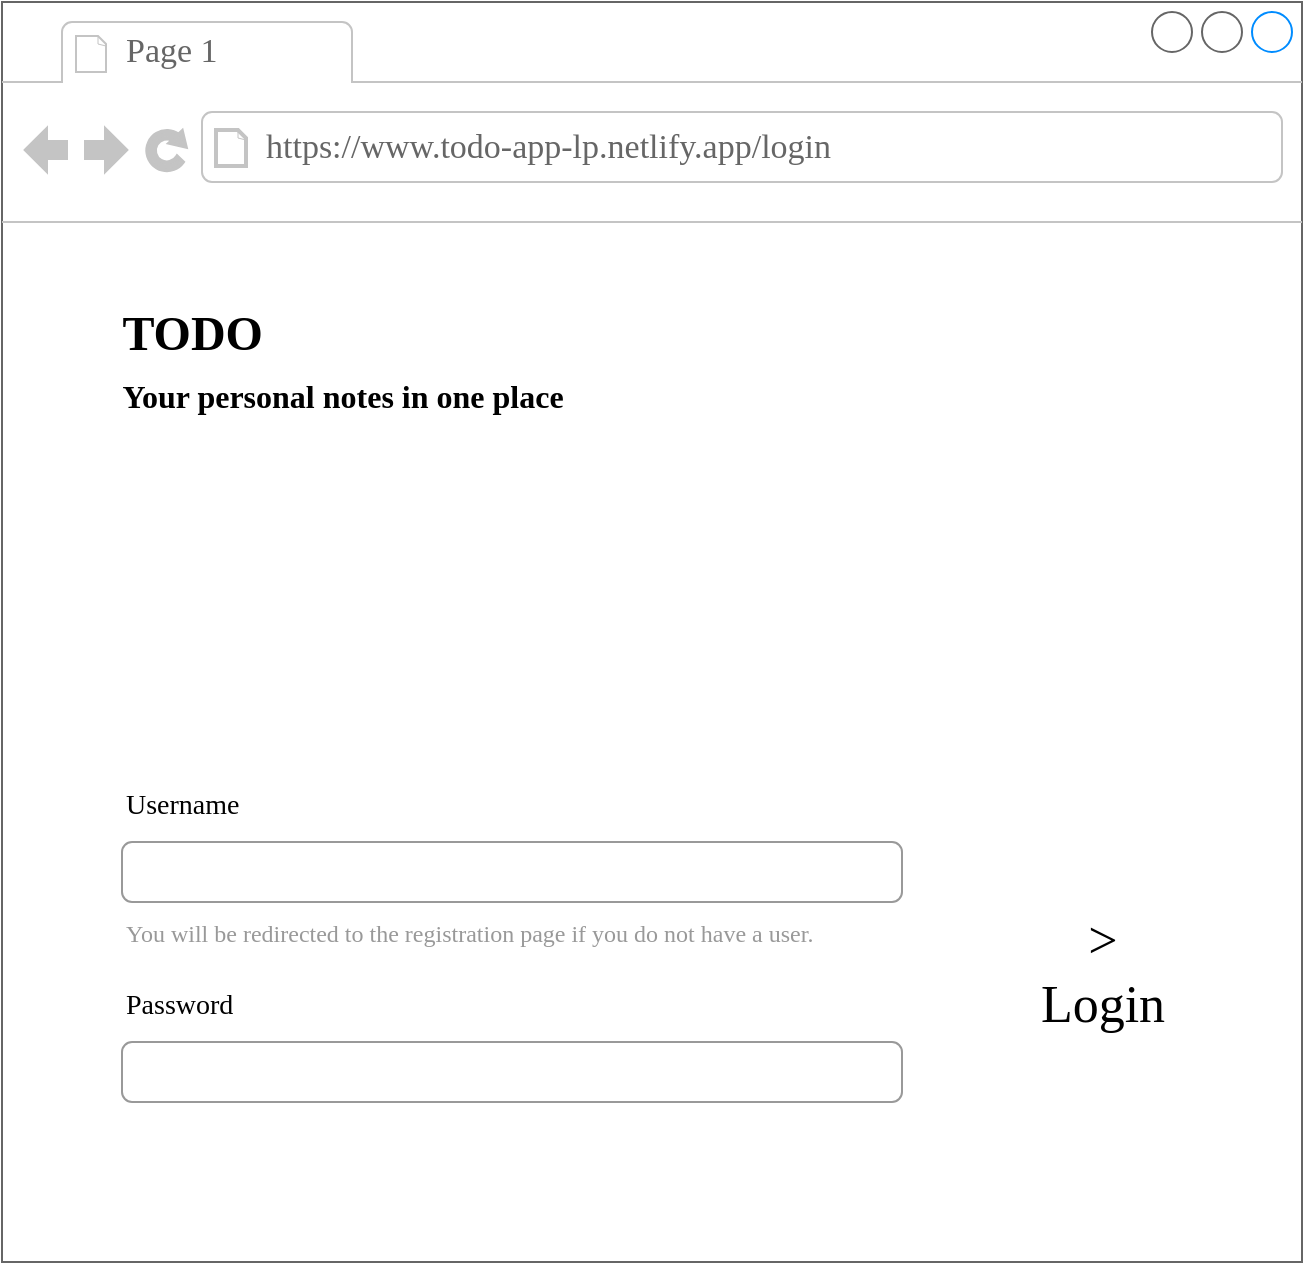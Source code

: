 <mxfile version="14.1.4" type="github" pages="5">
  <diagram id="JGnoUJ59wjyyUFprVWpa" name="Login Page">
    <mxGraphModel dx="1422" dy="763" grid="1" gridSize="10" guides="1" tooltips="1" connect="1" arrows="1" fold="1" page="1" pageScale="1" pageWidth="850" pageHeight="1100" math="0" shadow="0">
      <root>
        <mxCell id="0" />
        <mxCell id="1" parent="0" />
        <mxCell id="V4Uo2bG0KVkIkWlAtBhy-1" value="" style="strokeWidth=1;shadow=0;dashed=0;align=center;html=1;shape=mxgraph.mockup.containers.browserWindow;rSize=0;strokeColor=#666666;strokeColor2=#008cff;strokeColor3=#c4c4c4;mainText=,;recursiveResize=0;fontFamily=BitterPro-BoldItalic;" vertex="1" parent="1">
          <mxGeometry x="70" y="50" width="650" height="630" as="geometry" />
        </mxCell>
        <mxCell id="V4Uo2bG0KVkIkWlAtBhy-2" value="Page 1" style="strokeWidth=1;shadow=0;dashed=0;align=center;html=1;shape=mxgraph.mockup.containers.anchor;fontSize=17;fontColor=#666666;align=left;fontFamily=BitterPro-BoldItalic;" vertex="1" parent="V4Uo2bG0KVkIkWlAtBhy-1">
          <mxGeometry x="60" y="12" width="110" height="26" as="geometry" />
        </mxCell>
        <mxCell id="V4Uo2bG0KVkIkWlAtBhy-3" value="https://www.todo-app-lp.netlify.app/login" style="strokeWidth=1;shadow=0;dashed=0;align=center;html=1;shape=mxgraph.mockup.containers.anchor;rSize=0;fontSize=17;fontColor=#666666;align=left;fontFamily=BitterPro-BoldItalic;" vertex="1" parent="V4Uo2bG0KVkIkWlAtBhy-1">
          <mxGeometry x="130" y="60" width="320" height="26" as="geometry" />
        </mxCell>
        <mxCell id="VI6_glTV6cUCQyx0rmu6-1" value="&lt;div align=&quot;left&quot;&gt;TODO&lt;/div&gt;&lt;div&gt;&lt;font style=&quot;font-size: 16px&quot;&gt;Your personal notes in one place&lt;/font&gt;&lt;br&gt;&lt;/div&gt;" style="text;strokeColor=none;fillColor=none;html=1;fontSize=24;fontStyle=1;verticalAlign=middle;align=center;fontFamily=BitterPro-BoldItalic;" vertex="1" parent="V4Uo2bG0KVkIkWlAtBhy-1">
          <mxGeometry x="120" y="160" width="100" height="40" as="geometry" />
        </mxCell>
        <mxCell id="VI6_glTV6cUCQyx0rmu6-8" value="&lt;div style=&quot;font-size: 26px&quot;&gt;&lt;font style=&quot;font-size: 26px&quot; face=&quot;BitterPro-BoldItalic&quot;&gt;&amp;gt;&lt;/font&gt;&lt;/div&gt;&lt;div style=&quot;font-size: 26px&quot;&gt;&lt;font style=&quot;font-size: 26px&quot; face=&quot;BitterPro-BoldItalic&quot;&gt;Login&lt;br&gt;&lt;/font&gt;&lt;/div&gt;" style="html=1;shadow=0;dashed=0;shape=mxgraph.bootstrap.rrect;rSize=5;strokeColor=none;align=center;fontSize=14;fillColor=none;fontFamily=BitterPro-BoldItalic;" vertex="1" parent="V4Uo2bG0KVkIkWlAtBhy-1">
          <mxGeometry width="160" height="130" relative="1" as="geometry">
            <mxPoint x="470" y="420" as="offset" />
          </mxGeometry>
        </mxCell>
        <mxCell id="VI6_glTV6cUCQyx0rmu6-9" value="" style="group;fontFamily=BitterPro-BoldItalic;" vertex="1" connectable="0" parent="V4Uo2bG0KVkIkWlAtBhy-1">
          <mxGeometry x="60" y="380" width="390" height="170" as="geometry" />
        </mxCell>
        <mxCell id="VI6_glTV6cUCQyx0rmu6-2" value="Username" style="fillColor=none;strokeColor=none;align=left;fontSize=14;fontFamily=BitterPro-BoldItalic;" vertex="1" parent="VI6_glTV6cUCQyx0rmu6-9">
          <mxGeometry width="260" height="40" relative="1" as="geometry">
            <mxPoint as="offset" />
          </mxGeometry>
        </mxCell>
        <mxCell id="VI6_glTV6cUCQyx0rmu6-3" value="" style="html=1;shadow=0;dashed=0;shape=mxgraph.bootstrap.rrect;rSize=5;fillColor=none;strokeColor=#999999;align=left;spacing=15;fontSize=14;fontColor=#6C767D;fontFamily=BitterPro-BoldItalic;" vertex="1" parent="VI6_glTV6cUCQyx0rmu6-9">
          <mxGeometry width="390" height="30" relative="1" as="geometry">
            <mxPoint y="40" as="offset" />
          </mxGeometry>
        </mxCell>
        <mxCell id="VI6_glTV6cUCQyx0rmu6-4" value="You will be redirected to the registration page if you do not have a user." style="fillColor=none;strokeColor=none;align=left;spacing=2;fontSize=12;fontColor=#999999;fontFamily=BitterPro-BoldItalic;" vertex="1" parent="VI6_glTV6cUCQyx0rmu6-9">
          <mxGeometry width="390" height="30" relative="1" as="geometry">
            <mxPoint y="70" as="offset" />
          </mxGeometry>
        </mxCell>
        <mxCell id="VI6_glTV6cUCQyx0rmu6-5" value="Password" style="fillColor=none;strokeColor=none;align=left;fontSize=14;fontFamily=BitterPro-BoldItalic;" vertex="1" parent="VI6_glTV6cUCQyx0rmu6-9">
          <mxGeometry width="260" height="40" relative="1" as="geometry">
            <mxPoint y="100" as="offset" />
          </mxGeometry>
        </mxCell>
        <mxCell id="VI6_glTV6cUCQyx0rmu6-6" value="" style="html=1;shadow=0;dashed=0;shape=mxgraph.bootstrap.rrect;rSize=5;fillColor=none;strokeColor=#999999;align=left;spacing=15;fontSize=14;fontColor=#6C767D;fontFamily=BitterPro-BoldItalic;" vertex="1" parent="VI6_glTV6cUCQyx0rmu6-9">
          <mxGeometry width="390" height="30" relative="1" as="geometry">
            <mxPoint y="140" as="offset" />
          </mxGeometry>
        </mxCell>
      </root>
    </mxGraphModel>
  </diagram>
  <diagram name="Registration Page" id="Svmri_1hcio-CHzQl6Ei">
    <mxGraphModel dx="1422" dy="763" grid="1" gridSize="10" guides="1" tooltips="1" connect="1" arrows="1" fold="1" page="1" pageScale="1" pageWidth="850" pageHeight="1100" math="0" shadow="0">
      <root>
        <mxCell id="u-cWuaGov4FpUGVQ7J2k-0" />
        <mxCell id="u-cWuaGov4FpUGVQ7J2k-1" parent="u-cWuaGov4FpUGVQ7J2k-0" />
        <mxCell id="u-cWuaGov4FpUGVQ7J2k-2" value="" style="strokeWidth=1;shadow=0;dashed=0;align=center;html=1;shape=mxgraph.mockup.containers.browserWindow;rSize=0;strokeColor=#666666;strokeColor2=#008cff;strokeColor3=#c4c4c4;mainText=,;recursiveResize=0;fontFamily=BitterPro-BoldItalic;" vertex="1" parent="u-cWuaGov4FpUGVQ7J2k-1">
          <mxGeometry x="70" y="50" width="650" height="630" as="geometry" />
        </mxCell>
        <mxCell id="u-cWuaGov4FpUGVQ7J2k-3" value="Page 1" style="strokeWidth=1;shadow=0;dashed=0;align=center;html=1;shape=mxgraph.mockup.containers.anchor;fontSize=17;fontColor=#666666;align=left;fontFamily=BitterPro-BoldItalic;" vertex="1" parent="u-cWuaGov4FpUGVQ7J2k-2">
          <mxGeometry x="60" y="12" width="110" height="26" as="geometry" />
        </mxCell>
        <mxCell id="u-cWuaGov4FpUGVQ7J2k-4" value="https://www.todo-app-lp.netlify.app/register" style="strokeWidth=1;shadow=0;dashed=0;align=center;html=1;shape=mxgraph.mockup.containers.anchor;rSize=0;fontSize=17;fontColor=#666666;align=left;fontFamily=BitterPro-BoldItalic;" vertex="1" parent="u-cWuaGov4FpUGVQ7J2k-2">
          <mxGeometry x="130" y="60" width="320" height="26" as="geometry" />
        </mxCell>
        <mxCell id="u-cWuaGov4FpUGVQ7J2k-5" value="&lt;div align=&quot;left&quot;&gt;TODO&lt;/div&gt;&lt;div&gt;&lt;font style=&quot;font-size: 16px&quot;&gt;Your personal notes in one place&lt;/font&gt;&lt;br&gt;&lt;/div&gt;" style="text;strokeColor=none;fillColor=none;html=1;fontSize=24;fontStyle=1;verticalAlign=middle;align=center;fontFamily=BitterPro-BoldItalic;" vertex="1" parent="u-cWuaGov4FpUGVQ7J2k-2">
          <mxGeometry x="120" y="160" width="100" height="40" as="geometry" />
        </mxCell>
        <mxCell id="u-cWuaGov4FpUGVQ7J2k-6" value="&lt;div style=&quot;font-size: 26px&quot;&gt;&lt;font style=&quot;font-size: 26px&quot;&gt;&amp;gt;&lt;/font&gt;&lt;/div&gt;&lt;div style=&quot;font-size: 26px&quot;&gt;&lt;font style=&quot;font-size: 26px&quot;&gt;Register&lt;br&gt;&lt;/font&gt;&lt;/div&gt;" style="html=1;shadow=0;dashed=0;shape=mxgraph.bootstrap.rrect;rSize=5;strokeColor=none;align=center;fontSize=14;fillColor=none;fontFamily=BitterPro-BoldItalic;" vertex="1" parent="u-cWuaGov4FpUGVQ7J2k-2">
          <mxGeometry width="160" height="130" relative="1" as="geometry">
            <mxPoint x="470" y="420" as="offset" />
          </mxGeometry>
        </mxCell>
        <mxCell id="u-cWuaGov4FpUGVQ7J2k-7" value="" style="group;fontFamily=BitterPro-BoldItalic;" vertex="1" connectable="0" parent="u-cWuaGov4FpUGVQ7J2k-2">
          <mxGeometry x="60" y="380" width="390" height="170" as="geometry" />
        </mxCell>
        <mxCell id="u-cWuaGov4FpUGVQ7J2k-8" value="Username" style="fillColor=none;strokeColor=none;align=left;fontSize=14;fontFamily=BitterPro-BoldItalic;" vertex="1" parent="u-cWuaGov4FpUGVQ7J2k-7">
          <mxGeometry width="260" height="40" relative="1" as="geometry">
            <mxPoint as="offset" />
          </mxGeometry>
        </mxCell>
        <mxCell id="u-cWuaGov4FpUGVQ7J2k-9" value="" style="html=1;shadow=0;dashed=0;shape=mxgraph.bootstrap.rrect;rSize=5;fillColor=none;strokeColor=#999999;align=left;spacing=15;fontSize=14;fontColor=#6C767D;fontFamily=BitterPro-BoldItalic;" vertex="1" parent="u-cWuaGov4FpUGVQ7J2k-7">
          <mxGeometry width="390" height="30" relative="1" as="geometry">
            <mxPoint y="40" as="offset" />
          </mxGeometry>
        </mxCell>
        <mxCell id="u-cWuaGov4FpUGVQ7J2k-10" value="You will be redirected to the login page once you register." style="fillColor=none;strokeColor=none;align=left;spacing=2;fontSize=12;fontColor=#999999;fontFamily=BitterPro-BoldItalic;" vertex="1" parent="u-cWuaGov4FpUGVQ7J2k-7">
          <mxGeometry width="390" height="30" relative="1" as="geometry">
            <mxPoint y="70" as="offset" />
          </mxGeometry>
        </mxCell>
        <mxCell id="u-cWuaGov4FpUGVQ7J2k-11" value="Password" style="fillColor=none;strokeColor=none;align=left;fontSize=14;fontFamily=BitterPro-BoldItalic;" vertex="1" parent="u-cWuaGov4FpUGVQ7J2k-7">
          <mxGeometry width="260" height="40" relative="1" as="geometry">
            <mxPoint y="100" as="offset" />
          </mxGeometry>
        </mxCell>
        <mxCell id="u-cWuaGov4FpUGVQ7J2k-12" value="" style="html=1;shadow=0;dashed=0;shape=mxgraph.bootstrap.rrect;rSize=5;fillColor=none;strokeColor=#999999;align=left;spacing=15;fontSize=14;fontColor=#6C767D;fontFamily=BitterPro-BoldItalic;" vertex="1" parent="u-cWuaGov4FpUGVQ7J2k-7">
          <mxGeometry width="390" height="30" relative="1" as="geometry">
            <mxPoint y="140" as="offset" />
          </mxGeometry>
        </mxCell>
      </root>
    </mxGraphModel>
  </diagram>
  <diagram id="SPSMORIIyN_lUAarjyp7" name="Home Page">
    <mxGraphModel dx="1422" dy="763" grid="1" gridSize="10" guides="1" tooltips="1" connect="1" arrows="1" fold="1" page="1" pageScale="1" pageWidth="850" pageHeight="1100" math="0" shadow="0">
      <root>
        <mxCell id="vVvqmwYRz3zD5yT8bCCV-0" />
        <mxCell id="vVvqmwYRz3zD5yT8bCCV-1" parent="vVvqmwYRz3zD5yT8bCCV-0" />
        <mxCell id="tUXx8Zsta1WGRYtM3H7Z-0" value="" style="strokeWidth=1;shadow=0;dashed=0;align=center;html=1;shape=mxgraph.mockup.containers.browserWindow;rSize=0;strokeColor=#666666;strokeColor2=#008cff;strokeColor3=#c4c4c4;mainText=,;recursiveResize=0;fontFamily=BitterPro-BoldItalic;" vertex="1" parent="vVvqmwYRz3zD5yT8bCCV-1">
          <mxGeometry x="70" y="50" width="700" height="770" as="geometry" />
        </mxCell>
        <mxCell id="tUXx8Zsta1WGRYtM3H7Z-1" value="Page 1" style="strokeWidth=1;shadow=0;dashed=0;align=center;html=1;shape=mxgraph.mockup.containers.anchor;fontSize=17;fontColor=#666666;align=left;fontFamily=BitterPro-BoldItalic;" vertex="1" parent="tUXx8Zsta1WGRYtM3H7Z-0">
          <mxGeometry x="60" y="12" width="110" height="26" as="geometry" />
        </mxCell>
        <mxCell id="tUXx8Zsta1WGRYtM3H7Z-2" value="https://www.todo-app-lp.netlify.app/home" style="strokeWidth=1;shadow=0;dashed=0;align=center;html=1;shape=mxgraph.mockup.containers.anchor;rSize=0;fontSize=17;fontColor=#666666;align=left;fontFamily=BitterPro-BoldItalic;" vertex="1" parent="tUXx8Zsta1WGRYtM3H7Z-0">
          <mxGeometry x="130" y="60" width="320" height="26" as="geometry" />
        </mxCell>
        <mxCell id="tUXx8Zsta1WGRYtM3H7Z-3" value="" style="strokeWidth=1;shadow=0;dashed=0;align=center;html=1;shape=mxgraph.mockup.forms.rrect;rSize=0;strokeColor=#999999;fillColor=#ffffff;recursiveResize=0;fontFamily=BitterPro-BoldItalic;" vertex="1" parent="tUXx8Zsta1WGRYtM3H7Z-0">
          <mxGeometry x="60" y="260" width="550" height="180" as="geometry" />
        </mxCell>
        <mxCell id="tUXx8Zsta1WGRYtM3H7Z-4" value="Overdue item 1" style="shape=ellipse;rSize=0;fillColor=#eeeeee;strokeColor=#999999;gradientColor=#cccccc;html=1;align=left;spacingLeft=4;fontSize=17;fontColor=#666666;labelPosition=right;fontFamily=BitterPro-BoldItalic;" vertex="1" parent="tUXx8Zsta1WGRYtM3H7Z-3">
          <mxGeometry x="8" y="7.5" width="15" height="15" as="geometry" />
        </mxCell>
        <mxCell id="tUXx8Zsta1WGRYtM3H7Z-5" value="Overdue item 2" style="shape=ellipse;rSize=0;fillColor=#eeeeee;strokeColor=#999999;gradientColor=#cccccc;html=1;align=left;spacingLeft=4;fontSize=17;fontColor=#666666;labelPosition=right;fontFamily=BitterPro-BoldItalic;" vertex="1" parent="tUXx8Zsta1WGRYtM3H7Z-3">
          <mxGeometry x="8" y="50" width="15" height="15" as="geometry" />
        </mxCell>
        <mxCell id="tUXx8Zsta1WGRYtM3H7Z-6" value="Overdue item 3" style="shape=ellipse;rSize=0;fillColor=#aaaaaa;strokeColor=#444444;gradientColor=#666666;html=1;align=left;spacingLeft=4;fontSize=17;fontColor=#008cff;labelPosition=right;fontFamily=BitterPro-BoldItalic;" vertex="1" parent="tUXx8Zsta1WGRYtM3H7Z-3">
          <mxGeometry x="8" y="97.5" width="15" height="15" as="geometry" />
        </mxCell>
        <mxCell id="tUXx8Zsta1WGRYtM3H7Z-7" value="" style="shape=ellipse;fillColor=#444444;strokeColor=none;html=1;fontFamily=BitterPro-BoldItalic;" vertex="1" parent="tUXx8Zsta1WGRYtM3H7Z-6">
          <mxGeometry x="3" y="3" width="9" height="9" as="geometry" />
        </mxCell>
        <mxCell id="tUXx8Zsta1WGRYtM3H7Z-8" value="Overdue item 4" style="shape=ellipse;rSize=0;fillColor=#eeeeee;strokeColor=#999999;gradientColor=#cccccc;html=1;align=left;spacingLeft=4;fontSize=17;fontColor=#666666;labelPosition=right;fontFamily=BitterPro-BoldItalic;" vertex="1" parent="tUXx8Zsta1WGRYtM3H7Z-3">
          <mxGeometry x="8" y="140" width="15" height="15" as="geometry" />
        </mxCell>
        <mxCell id="tUXx8Zsta1WGRYtM3H7Z-9" value="" style="strokeColor=#999999;verticalLabelPosition=bottom;shadow=0;dashed=0;verticalAlign=top;strokeWidth=2;html=1;shape=mxgraph.mockup.misc.editIcon;fontFamily=BitterPro-BoldItalic;" vertex="1" parent="tUXx8Zsta1WGRYtM3H7Z-3">
          <mxGeometry x="470" y="50" width="32" height="32" as="geometry" />
        </mxCell>
        <mxCell id="tUXx8Zsta1WGRYtM3H7Z-10" value="" style="strokeColor=#999999;verticalLabelPosition=bottom;shadow=0;dashed=0;verticalAlign=top;strokeWidth=2;html=1;shape=mxgraph.mockup.misc.editIcon;fontFamily=BitterPro-BoldItalic;" vertex="1" parent="tUXx8Zsta1WGRYtM3H7Z-3">
          <mxGeometry x="470" y="7.5" width="32" height="32" as="geometry" />
        </mxCell>
        <mxCell id="tUXx8Zsta1WGRYtM3H7Z-11" value="" style="strokeColor=#999999;verticalLabelPosition=bottom;shadow=0;dashed=0;verticalAlign=top;strokeWidth=2;html=1;shape=mxgraph.mockup.misc.editIcon;fontFamily=BitterPro-BoldItalic;" vertex="1" parent="tUXx8Zsta1WGRYtM3H7Z-3">
          <mxGeometry x="470" y="97.5" width="32" height="32" as="geometry" />
        </mxCell>
        <mxCell id="tUXx8Zsta1WGRYtM3H7Z-12" value="" style="strokeColor=#999999;verticalLabelPosition=bottom;shadow=0;dashed=0;verticalAlign=top;strokeWidth=2;html=1;shape=mxgraph.mockup.misc.editIcon;fontFamily=BitterPro-BoldItalic;" vertex="1" parent="tUXx8Zsta1WGRYtM3H7Z-3">
          <mxGeometry x="470" y="139.5" width="32" height="32" as="geometry" />
        </mxCell>
        <mxCell id="tUXx8Zsta1WGRYtM3H7Z-13" value="" style="strokeColor=#999999;verticalLabelPosition=bottom;shadow=0;dashed=0;verticalAlign=top;strokeWidth=2;html=1;shape=mxgraph.mockup.misc.trashcanIcon;fontFamily=BitterPro-BoldItalic;" vertex="1" parent="tUXx8Zsta1WGRYtM3H7Z-3">
          <mxGeometry x="510" y="7.5" width="30" height="32" as="geometry" />
        </mxCell>
        <mxCell id="tUXx8Zsta1WGRYtM3H7Z-14" value="" style="strokeColor=#999999;verticalLabelPosition=bottom;shadow=0;dashed=0;verticalAlign=top;strokeWidth=2;html=1;shape=mxgraph.mockup.misc.trashcanIcon;fontFamily=BitterPro-BoldItalic;" vertex="1" parent="tUXx8Zsta1WGRYtM3H7Z-3">
          <mxGeometry x="510" y="49.5" width="30" height="32" as="geometry" />
        </mxCell>
        <mxCell id="tUXx8Zsta1WGRYtM3H7Z-15" value="" style="strokeColor=#999999;verticalLabelPosition=bottom;shadow=0;dashed=0;verticalAlign=top;strokeWidth=2;html=1;shape=mxgraph.mockup.misc.trashcanIcon;fontFamily=BitterPro-BoldItalic;" vertex="1" parent="tUXx8Zsta1WGRYtM3H7Z-3">
          <mxGeometry x="510" y="97" width="30" height="32" as="geometry" />
        </mxCell>
        <mxCell id="tUXx8Zsta1WGRYtM3H7Z-16" value="" style="strokeColor=#999999;verticalLabelPosition=bottom;shadow=0;dashed=0;verticalAlign=top;strokeWidth=2;html=1;shape=mxgraph.mockup.misc.trashcanIcon;fontFamily=BitterPro-BoldItalic;" vertex="1" parent="tUXx8Zsta1WGRYtM3H7Z-3">
          <mxGeometry x="510" y="139.5" width="30" height="32" as="geometry" />
        </mxCell>
        <mxCell id="tUXx8Zsta1WGRYtM3H7Z-17" value="&lt;font style=&quot;font-size: 22px&quot;&gt;&lt;b&gt;Today&lt;/b&gt;&lt;/font&gt;" style="text;spacingTop=-5;whiteSpace=wrap;html=1;align=left;fontSize=12;fontFamily=BitterPro-BoldItalic;fillColor=none;strokeColor=none;" vertex="1" parent="tUXx8Zsta1WGRYtM3H7Z-0">
          <mxGeometry x="60" y="190" width="60" height="40" as="geometry" />
        </mxCell>
        <mxCell id="tUXx8Zsta1WGRYtM3H7Z-18" value="Sat 2 Jan" style="text;spacingTop=-5;whiteSpace=wrap;html=1;align=left;fontSize=12;fontFamily=BitterPro-BoldItalic;fillColor=none;strokeColor=none;" vertex="1" parent="tUXx8Zsta1WGRYtM3H7Z-0">
          <mxGeometry x="130" y="200" width="60" height="40" as="geometry" />
        </mxCell>
        <mxCell id="tUXx8Zsta1WGRYtM3H7Z-19" value="&lt;b&gt;Overdue&lt;/b&gt;" style="text;spacingTop=-5;whiteSpace=wrap;html=1;align=left;fontSize=12;fontFamily=BitterPro-BoldItalic;fillColor=none;strokeColor=none;" vertex="1" parent="tUXx8Zsta1WGRYtM3H7Z-0">
          <mxGeometry x="60" y="240" width="320" height="20" as="geometry" />
        </mxCell>
        <mxCell id="tUXx8Zsta1WGRYtM3H7Z-20" value="" style="group;fontFamily=BitterPro-BoldItalic;" vertex="1" connectable="0" parent="tUXx8Zsta1WGRYtM3H7Z-0">
          <mxGeometry x="60" y="460" width="550" height="295" as="geometry" />
        </mxCell>
        <mxCell id="tUXx8Zsta1WGRYtM3H7Z-21" value="&lt;b&gt;Today - Sat 2 Jan&lt;/b&gt;" style="text;spacingTop=-5;whiteSpace=wrap;html=1;align=left;fontSize=12;fontFamily=BitterPro-BoldItalic;fillColor=none;strokeColor=none;" vertex="1" parent="tUXx8Zsta1WGRYtM3H7Z-20">
          <mxGeometry width="320" height="20" as="geometry" />
        </mxCell>
        <mxCell id="tUXx8Zsta1WGRYtM3H7Z-22" value="" style="strokeWidth=1;shadow=0;dashed=0;align=center;html=1;shape=mxgraph.mockup.forms.rrect;rSize=0;strokeColor=#999999;fillColor=#ffffff;recursiveResize=0;fontFamily=BitterPro-BoldItalic;" vertex="1" parent="tUXx8Zsta1WGRYtM3H7Z-0">
          <mxGeometry x="60" y="480" width="550" height="190" as="geometry" />
        </mxCell>
        <mxCell id="tUXx8Zsta1WGRYtM3H7Z-23" value="Todo item 1" style="shape=ellipse;rSize=0;fillColor=#eeeeee;strokeColor=#999999;gradientColor=#cccccc;html=1;align=left;spacingLeft=4;fontSize=17;fontColor=#666666;labelPosition=right;fontFamily=BitterPro-BoldItalic;" vertex="1" parent="tUXx8Zsta1WGRYtM3H7Z-22">
          <mxGeometry x="8" y="16" width="15" height="15" as="geometry" />
        </mxCell>
        <mxCell id="tUXx8Zsta1WGRYtM3H7Z-24" value="&lt;div&gt;Todo item 2&lt;/div&gt;" style="shape=ellipse;rSize=0;fillColor=#eeeeee;strokeColor=#999999;gradientColor=#cccccc;html=1;align=left;spacingLeft=4;fontSize=17;fontColor=#666666;labelPosition=right;fontFamily=BitterPro-BoldItalic;" vertex="1" parent="tUXx8Zsta1WGRYtM3H7Z-22">
          <mxGeometry x="8" y="60" width="15" height="15" as="geometry" />
        </mxCell>
        <mxCell id="tUXx8Zsta1WGRYtM3H7Z-25" value="Todo item 3" style="shape=ellipse;rSize=0;fillColor=#aaaaaa;strokeColor=#444444;gradientColor=#666666;html=1;align=left;spacingLeft=4;fontSize=17;fontColor=#008cff;labelPosition=right;fontFamily=BitterPro-BoldItalic;" vertex="1" parent="tUXx8Zsta1WGRYtM3H7Z-22">
          <mxGeometry x="8" y="110" width="15" height="15" as="geometry" />
        </mxCell>
        <mxCell id="tUXx8Zsta1WGRYtM3H7Z-26" value="" style="shape=ellipse;fillColor=#444444;strokeColor=none;html=1;fontFamily=BitterPro-BoldItalic;" vertex="1" parent="tUXx8Zsta1WGRYtM3H7Z-25">
          <mxGeometry x="3" y="3" width="9" height="9" as="geometry" />
        </mxCell>
        <mxCell id="tUXx8Zsta1WGRYtM3H7Z-27" value="&lt;div&gt;Todo item 4&lt;/div&gt;" style="shape=ellipse;rSize=0;fillColor=#eeeeee;strokeColor=#999999;gradientColor=#cccccc;html=1;align=left;spacingLeft=4;fontSize=17;fontColor=#666666;labelPosition=right;fontFamily=BitterPro-BoldItalic;" vertex="1" parent="tUXx8Zsta1WGRYtM3H7Z-22">
          <mxGeometry x="8" y="160" width="15" height="15" as="geometry" />
        </mxCell>
        <mxCell id="tUXx8Zsta1WGRYtM3H7Z-28" value="" style="strokeColor=#999999;verticalLabelPosition=bottom;shadow=0;dashed=0;verticalAlign=top;strokeWidth=2;html=1;shape=mxgraph.mockup.misc.editIcon;fontFamily=BitterPro-BoldItalic;" vertex="1" parent="tUXx8Zsta1WGRYtM3H7Z-22">
          <mxGeometry x="470" y="51.75" width="32" height="32" as="geometry" />
        </mxCell>
        <mxCell id="tUXx8Zsta1WGRYtM3H7Z-29" value="" style="strokeColor=#999999;verticalLabelPosition=bottom;shadow=0;dashed=0;verticalAlign=top;strokeWidth=2;html=1;shape=mxgraph.mockup.misc.editIcon;fontFamily=BitterPro-BoldItalic;" vertex="1" parent="tUXx8Zsta1WGRYtM3H7Z-22">
          <mxGeometry x="470" y="7.5" width="32" height="32" as="geometry" />
        </mxCell>
        <mxCell id="tUXx8Zsta1WGRYtM3H7Z-30" value="" style="strokeColor=#999999;verticalLabelPosition=bottom;shadow=0;dashed=0;verticalAlign=top;strokeWidth=2;html=1;shape=mxgraph.mockup.misc.editIcon;fontFamily=BitterPro-BoldItalic;" vertex="1" parent="tUXx8Zsta1WGRYtM3H7Z-22">
          <mxGeometry x="470" y="101.75" width="32" height="32" as="geometry" />
        </mxCell>
        <mxCell id="tUXx8Zsta1WGRYtM3H7Z-31" value="" style="strokeColor=#999999;verticalLabelPosition=bottom;shadow=0;dashed=0;verticalAlign=top;strokeWidth=2;html=1;shape=mxgraph.mockup.misc.editIcon;fontFamily=BitterPro-BoldItalic;" vertex="1" parent="tUXx8Zsta1WGRYtM3H7Z-22">
          <mxGeometry x="470" y="151.5" width="32" height="32" as="geometry" />
        </mxCell>
        <mxCell id="tUXx8Zsta1WGRYtM3H7Z-32" value="" style="strokeColor=#999999;verticalLabelPosition=bottom;shadow=0;dashed=0;verticalAlign=top;strokeWidth=2;html=1;shape=mxgraph.mockup.misc.trashcanIcon;fontFamily=BitterPro-BoldItalic;" vertex="1" parent="tUXx8Zsta1WGRYtM3H7Z-22">
          <mxGeometry x="510" y="7.5" width="30" height="32" as="geometry" />
        </mxCell>
        <mxCell id="tUXx8Zsta1WGRYtM3H7Z-33" value="" style="strokeColor=#999999;verticalLabelPosition=bottom;shadow=0;dashed=0;verticalAlign=top;strokeWidth=2;html=1;shape=mxgraph.mockup.misc.trashcanIcon;fontFamily=BitterPro-BoldItalic;" vertex="1" parent="tUXx8Zsta1WGRYtM3H7Z-22">
          <mxGeometry x="510" y="51.25" width="30" height="32" as="geometry" />
        </mxCell>
        <mxCell id="tUXx8Zsta1WGRYtM3H7Z-34" value="" style="strokeColor=#999999;verticalLabelPosition=bottom;shadow=0;dashed=0;verticalAlign=top;strokeWidth=2;html=1;shape=mxgraph.mockup.misc.trashcanIcon;fontFamily=BitterPro-BoldItalic;" vertex="1" parent="tUXx8Zsta1WGRYtM3H7Z-22">
          <mxGeometry x="510" y="101.25" width="30" height="32" as="geometry" />
        </mxCell>
        <mxCell id="tUXx8Zsta1WGRYtM3H7Z-35" value="" style="strokeColor=#999999;verticalLabelPosition=bottom;shadow=0;dashed=0;verticalAlign=top;strokeWidth=2;html=1;shape=mxgraph.mockup.misc.trashcanIcon;fontFamily=BitterPro-BoldItalic;" vertex="1" parent="tUXx8Zsta1WGRYtM3H7Z-22">
          <mxGeometry x="510" y="151.5" width="30" height="32" as="geometry" />
        </mxCell>
        <mxCell id="fLZTAX5sYXsBaxkq7BzE-0" value="" style="html=1;shadow=0;dashed=0;fillColor=#F8F9FA;strokeColor=none;fontSize=16;fontColor=#181819;align=left;spacing=15;fontFamily=BitterPro-BoldItalic;" vertex="1" parent="tUXx8Zsta1WGRYtM3H7Z-0">
          <mxGeometry y="110" width="700" height="60" as="geometry" />
        </mxCell>
        <mxCell id="fLZTAX5sYXsBaxkq7BzE-6" value="Search" style="html=1;shadow=0;dashed=0;shape=mxgraph.bootstrap.rrect;rSize=5;fontSize=14;fillColor=none;fontFamily=BitterPro-BoldItalic;" vertex="1" parent="fLZTAX5sYXsBaxkq7BzE-0">
          <mxGeometry x="1" width="70" height="40" relative="1" as="geometry">
            <mxPoint x="-490" y="10" as="offset" />
          </mxGeometry>
        </mxCell>
        <mxCell id="fLZTAX5sYXsBaxkq7BzE-7" value="Search" style="html=1;shadow=0;dashed=0;shape=mxgraph.bootstrap.rrect;rSize=5;fontSize=14;fontColor=#6C767D;strokeColor=#CED4DA;fillColor=#ffffff;align=left;spacing=10;fontFamily=BitterPro-BoldItalic;" vertex="1" parent="fLZTAX5sYXsBaxkq7BzE-0">
          <mxGeometry x="1" width="180" height="40" relative="1" as="geometry">
            <mxPoint x="-680" y="10" as="offset" />
          </mxGeometry>
        </mxCell>
        <mxCell id="6pcIKcs8TAnAUwI9o4c8-6" value="&lt;div&gt;Hi, roger2&lt;/div&gt;" style="html=1;shadow=0;dashed=0;shape=mxgraph.bootstrap.rrect;rSize=5;strokeColor=none;strokeWidth=1;fillColor=#6C767D;fontColor=#ffffff;whiteSpace=wrap;align=center;verticalAlign=middle;fontStyle=0;fontSize=14;spacingRight=20;fontFamily=BitterPro-BoldItalic;" vertex="1" parent="fLZTAX5sYXsBaxkq7BzE-0">
          <mxGeometry x="540" y="10" width="140" height="40" as="geometry" />
        </mxCell>
        <mxCell id="6pcIKcs8TAnAUwI9o4c8-7" value="" style="shape=triangle;direction=south;fillColor=#ffffff;strokeColor=none;perimeter=none;fontFamily=BitterPro-BoldItalic;" vertex="1" parent="6pcIKcs8TAnAUwI9o4c8-6">
          <mxGeometry x="1" y="0.5" width="10" height="5" relative="1" as="geometry">
            <mxPoint x="-17" y="-2.5" as="offset" />
          </mxGeometry>
        </mxCell>
      </root>
    </mxGraphModel>
  </diagram>
  <diagram id="YuU7s9F8Nl7aoAMj1U5E" name="Todo List">
    <mxGraphModel dx="1422" dy="763" grid="1" gridSize="10" guides="1" tooltips="1" connect="1" arrows="1" fold="1" page="1" pageScale="1" pageWidth="850" pageHeight="1100" math="0" shadow="0">
      <root>
        <mxCell id="NP-bmAzhE9fDdrayFr45-0" />
        <mxCell id="NP-bmAzhE9fDdrayFr45-1" parent="NP-bmAzhE9fDdrayFr45-0" />
        <mxCell id="LKRBJJvUZUy7CAbFNP_1-0" value="" style="strokeWidth=1;shadow=0;dashed=0;align=center;html=1;shape=mxgraph.mockup.forms.rrect;rSize=0;strokeColor=#999999;fillColor=#ffffff;recursiveResize=0;fontFamily=BitterPro-BoldItalic;" vertex="1" parent="NP-bmAzhE9fDdrayFr45-1">
          <mxGeometry x="130" y="310" width="550" height="180" as="geometry" />
        </mxCell>
        <mxCell id="LKRBJJvUZUy7CAbFNP_1-1" value="Overdue item 1" style="shape=ellipse;rSize=0;fillColor=#eeeeee;strokeColor=#999999;gradientColor=#cccccc;html=1;align=left;spacingLeft=4;fontSize=17;fontColor=#666666;labelPosition=right;fontFamily=BitterPro-BoldItalic;" vertex="1" parent="LKRBJJvUZUy7CAbFNP_1-0">
          <mxGeometry x="8" y="7.5" width="15" height="15" as="geometry" />
        </mxCell>
        <mxCell id="LKRBJJvUZUy7CAbFNP_1-2" value="Overdue item 2" style="shape=ellipse;rSize=0;fillColor=#eeeeee;strokeColor=#999999;gradientColor=#cccccc;html=1;align=left;spacingLeft=4;fontSize=17;fontColor=#666666;labelPosition=right;fontFamily=BitterPro-BoldItalic;" vertex="1" parent="LKRBJJvUZUy7CAbFNP_1-0">
          <mxGeometry x="8" y="50" width="15" height="15" as="geometry" />
        </mxCell>
        <mxCell id="LKRBJJvUZUy7CAbFNP_1-3" value="Overdue item 3" style="shape=ellipse;rSize=0;fillColor=#aaaaaa;strokeColor=#444444;gradientColor=#666666;html=1;align=left;spacingLeft=4;fontSize=17;fontColor=#008cff;labelPosition=right;fontFamily=BitterPro-BoldItalic;" vertex="1" parent="LKRBJJvUZUy7CAbFNP_1-0">
          <mxGeometry x="8" y="97.5" width="15" height="15" as="geometry" />
        </mxCell>
        <mxCell id="LKRBJJvUZUy7CAbFNP_1-4" value="" style="shape=ellipse;fillColor=#444444;strokeColor=none;html=1;fontFamily=BitterPro-BoldItalic;" vertex="1" parent="LKRBJJvUZUy7CAbFNP_1-3">
          <mxGeometry x="3" y="3" width="9" height="9" as="geometry" />
        </mxCell>
        <mxCell id="LKRBJJvUZUy7CAbFNP_1-5" value="Overdue item 4" style="shape=ellipse;rSize=0;fillColor=#eeeeee;strokeColor=#999999;gradientColor=#cccccc;html=1;align=left;spacingLeft=4;fontSize=17;fontColor=#666666;labelPosition=right;fontFamily=BitterPro-BoldItalic;" vertex="1" parent="LKRBJJvUZUy7CAbFNP_1-0">
          <mxGeometry x="8" y="140" width="15" height="15" as="geometry" />
        </mxCell>
        <mxCell id="LKRBJJvUZUy7CAbFNP_1-6" value="" style="strokeColor=#999999;verticalLabelPosition=bottom;shadow=0;dashed=0;verticalAlign=top;strokeWidth=2;html=1;shape=mxgraph.mockup.misc.editIcon;fontFamily=BitterPro-BoldItalic;" vertex="1" parent="LKRBJJvUZUy7CAbFNP_1-0">
          <mxGeometry x="470" y="50" width="32" height="32" as="geometry" />
        </mxCell>
        <mxCell id="LKRBJJvUZUy7CAbFNP_1-7" value="" style="strokeColor=#999999;verticalLabelPosition=bottom;shadow=0;dashed=0;verticalAlign=top;strokeWidth=2;html=1;shape=mxgraph.mockup.misc.editIcon;fontFamily=BitterPro-BoldItalic;" vertex="1" parent="LKRBJJvUZUy7CAbFNP_1-0">
          <mxGeometry x="470" y="7.5" width="32" height="32" as="geometry" />
        </mxCell>
        <mxCell id="LKRBJJvUZUy7CAbFNP_1-8" value="" style="strokeColor=#999999;verticalLabelPosition=bottom;shadow=0;dashed=0;verticalAlign=top;strokeWidth=2;html=1;shape=mxgraph.mockup.misc.editIcon;fontFamily=BitterPro-BoldItalic;" vertex="1" parent="LKRBJJvUZUy7CAbFNP_1-0">
          <mxGeometry x="470" y="97.5" width="32" height="32" as="geometry" />
        </mxCell>
        <mxCell id="LKRBJJvUZUy7CAbFNP_1-9" value="" style="strokeColor=#999999;verticalLabelPosition=bottom;shadow=0;dashed=0;verticalAlign=top;strokeWidth=2;html=1;shape=mxgraph.mockup.misc.editIcon;fontFamily=BitterPro-BoldItalic;" vertex="1" parent="LKRBJJvUZUy7CAbFNP_1-0">
          <mxGeometry x="470" y="139.5" width="32" height="32" as="geometry" />
        </mxCell>
        <mxCell id="LKRBJJvUZUy7CAbFNP_1-10" value="" style="strokeColor=#999999;verticalLabelPosition=bottom;shadow=0;dashed=0;verticalAlign=top;strokeWidth=2;html=1;shape=mxgraph.mockup.misc.trashcanIcon;fontFamily=BitterPro-BoldItalic;" vertex="1" parent="LKRBJJvUZUy7CAbFNP_1-0">
          <mxGeometry x="510" y="7.5" width="30" height="32" as="geometry" />
        </mxCell>
        <mxCell id="LKRBJJvUZUy7CAbFNP_1-11" value="" style="strokeColor=#999999;verticalLabelPosition=bottom;shadow=0;dashed=0;verticalAlign=top;strokeWidth=2;html=1;shape=mxgraph.mockup.misc.trashcanIcon;fontFamily=BitterPro-BoldItalic;" vertex="1" parent="LKRBJJvUZUy7CAbFNP_1-0">
          <mxGeometry x="510" y="49.5" width="30" height="32" as="geometry" />
        </mxCell>
        <mxCell id="LKRBJJvUZUy7CAbFNP_1-12" value="" style="strokeColor=#999999;verticalLabelPosition=bottom;shadow=0;dashed=0;verticalAlign=top;strokeWidth=2;html=1;shape=mxgraph.mockup.misc.trashcanIcon;fontFamily=BitterPro-BoldItalic;" vertex="1" parent="LKRBJJvUZUy7CAbFNP_1-0">
          <mxGeometry x="510" y="97" width="30" height="32" as="geometry" />
        </mxCell>
        <mxCell id="LKRBJJvUZUy7CAbFNP_1-13" value="" style="strokeColor=#999999;verticalLabelPosition=bottom;shadow=0;dashed=0;verticalAlign=top;strokeWidth=2;html=1;shape=mxgraph.mockup.misc.trashcanIcon;fontFamily=BitterPro-BoldItalic;" vertex="1" parent="LKRBJJvUZUy7CAbFNP_1-0">
          <mxGeometry x="510" y="139.5" width="30" height="32" as="geometry" />
        </mxCell>
        <mxCell id="LKRBJJvUZUy7CAbFNP_1-14" value="&lt;b&gt;Overdue&lt;/b&gt;" style="text;spacingTop=-5;whiteSpace=wrap;html=1;align=left;fontSize=12;fontFamily=BitterPro-BoldItalic;fillColor=none;strokeColor=none;" vertex="1" parent="NP-bmAzhE9fDdrayFr45-1">
          <mxGeometry x="130" y="290" width="320" height="20" as="geometry" />
        </mxCell>
      </root>
    </mxGraphModel>
  </diagram>
  <diagram id="D-bjXDIslbC7oSnBNmq7" name="User Profile">
    <mxGraphModel dx="1422" dy="763" grid="1" gridSize="10" guides="1" tooltips="1" connect="1" arrows="1" fold="1" page="1" pageScale="1" pageWidth="850" pageHeight="1100" math="0" shadow="0">
      <root>
        <mxCell id="_eu6yX3zfMQwdxSMsHI8-0" />
        <mxCell id="_eu6yX3zfMQwdxSMsHI8-1" parent="_eu6yX3zfMQwdxSMsHI8-0" />
        <mxCell id="_eu6yX3zfMQwdxSMsHI8-2" value="" style="group" vertex="1" connectable="0" parent="_eu6yX3zfMQwdxSMsHI8-1">
          <mxGeometry x="270" y="230" width="140" height="77" as="geometry" />
        </mxCell>
        <mxCell id="_eu6yX3zfMQwdxSMsHI8-3" value="Hi, roger2" style="rounded=1;strokeColor=none;html=1;align=left;fontSize=12;spacingLeft=10;fontColor=#FFFFFF;fillColor=#6C767D;" vertex="1" parent="_eu6yX3zfMQwdxSMsHI8-2">
          <mxGeometry width="140" height="40" as="geometry" />
        </mxCell>
        <mxCell id="_eu6yX3zfMQwdxSMsHI8-4" value="" style="shape=triangle;direction=south;fillColor=#ffffff;strokeColor=none;html=1" vertex="1" parent="_eu6yX3zfMQwdxSMsHI8-3">
          <mxGeometry x="1" y="0.5" width="12" height="6" relative="1" as="geometry">
            <mxPoint x="-20" y="-3" as="offset" />
          </mxGeometry>
        </mxCell>
        <mxCell id="_eu6yX3zfMQwdxSMsHI8-5" value="" style="rounded=1;fillColor=#ffffff;strokeColor=#DFE1E5;shadow=1;html=1;arcSize=4;fontFamily=BitterPro-BoldItalic;fontColor=#505050;" vertex="1" parent="_eu6yX3zfMQwdxSMsHI8-2">
          <mxGeometry y="40" width="140" height="37" as="geometry" />
        </mxCell>
        <mxCell id="_eu6yX3zfMQwdxSMsHI8-6" value="Log out" style="rounded=0;fillColor=#F4F5F7;strokeColor=none;shadow=0;html=1;align=left;fontSize=12;spacingLeft=10;fontColor=#253858;resizeWidth=1" vertex="1" parent="_eu6yX3zfMQwdxSMsHI8-5">
          <mxGeometry width="140" height="30" relative="1" as="geometry">
            <mxPoint y="3.5" as="offset" />
          </mxGeometry>
        </mxCell>
        <mxCell id="_eu6yX3zfMQwdxSMsHI8-7" value="" style="shape=image;html=1;verticalAlign=top;verticalLabelPosition=bottom;labelBackgroundColor=#ffffff;imageAspect=0;aspect=fixed;image=https://cdn3.iconfinder.com/data/icons/user-interface-169/32/logout-128.png;strokeColor=#000000;fillColor=none;fontFamily=BitterPro-BoldItalic;fontColor=#A1A1A1;" vertex="1" parent="_eu6yX3zfMQwdxSMsHI8-5">
          <mxGeometry x="100.001" y="3.5" width="30" height="30" as="geometry" />
        </mxCell>
      </root>
    </mxGraphModel>
  </diagram>
</mxfile>
